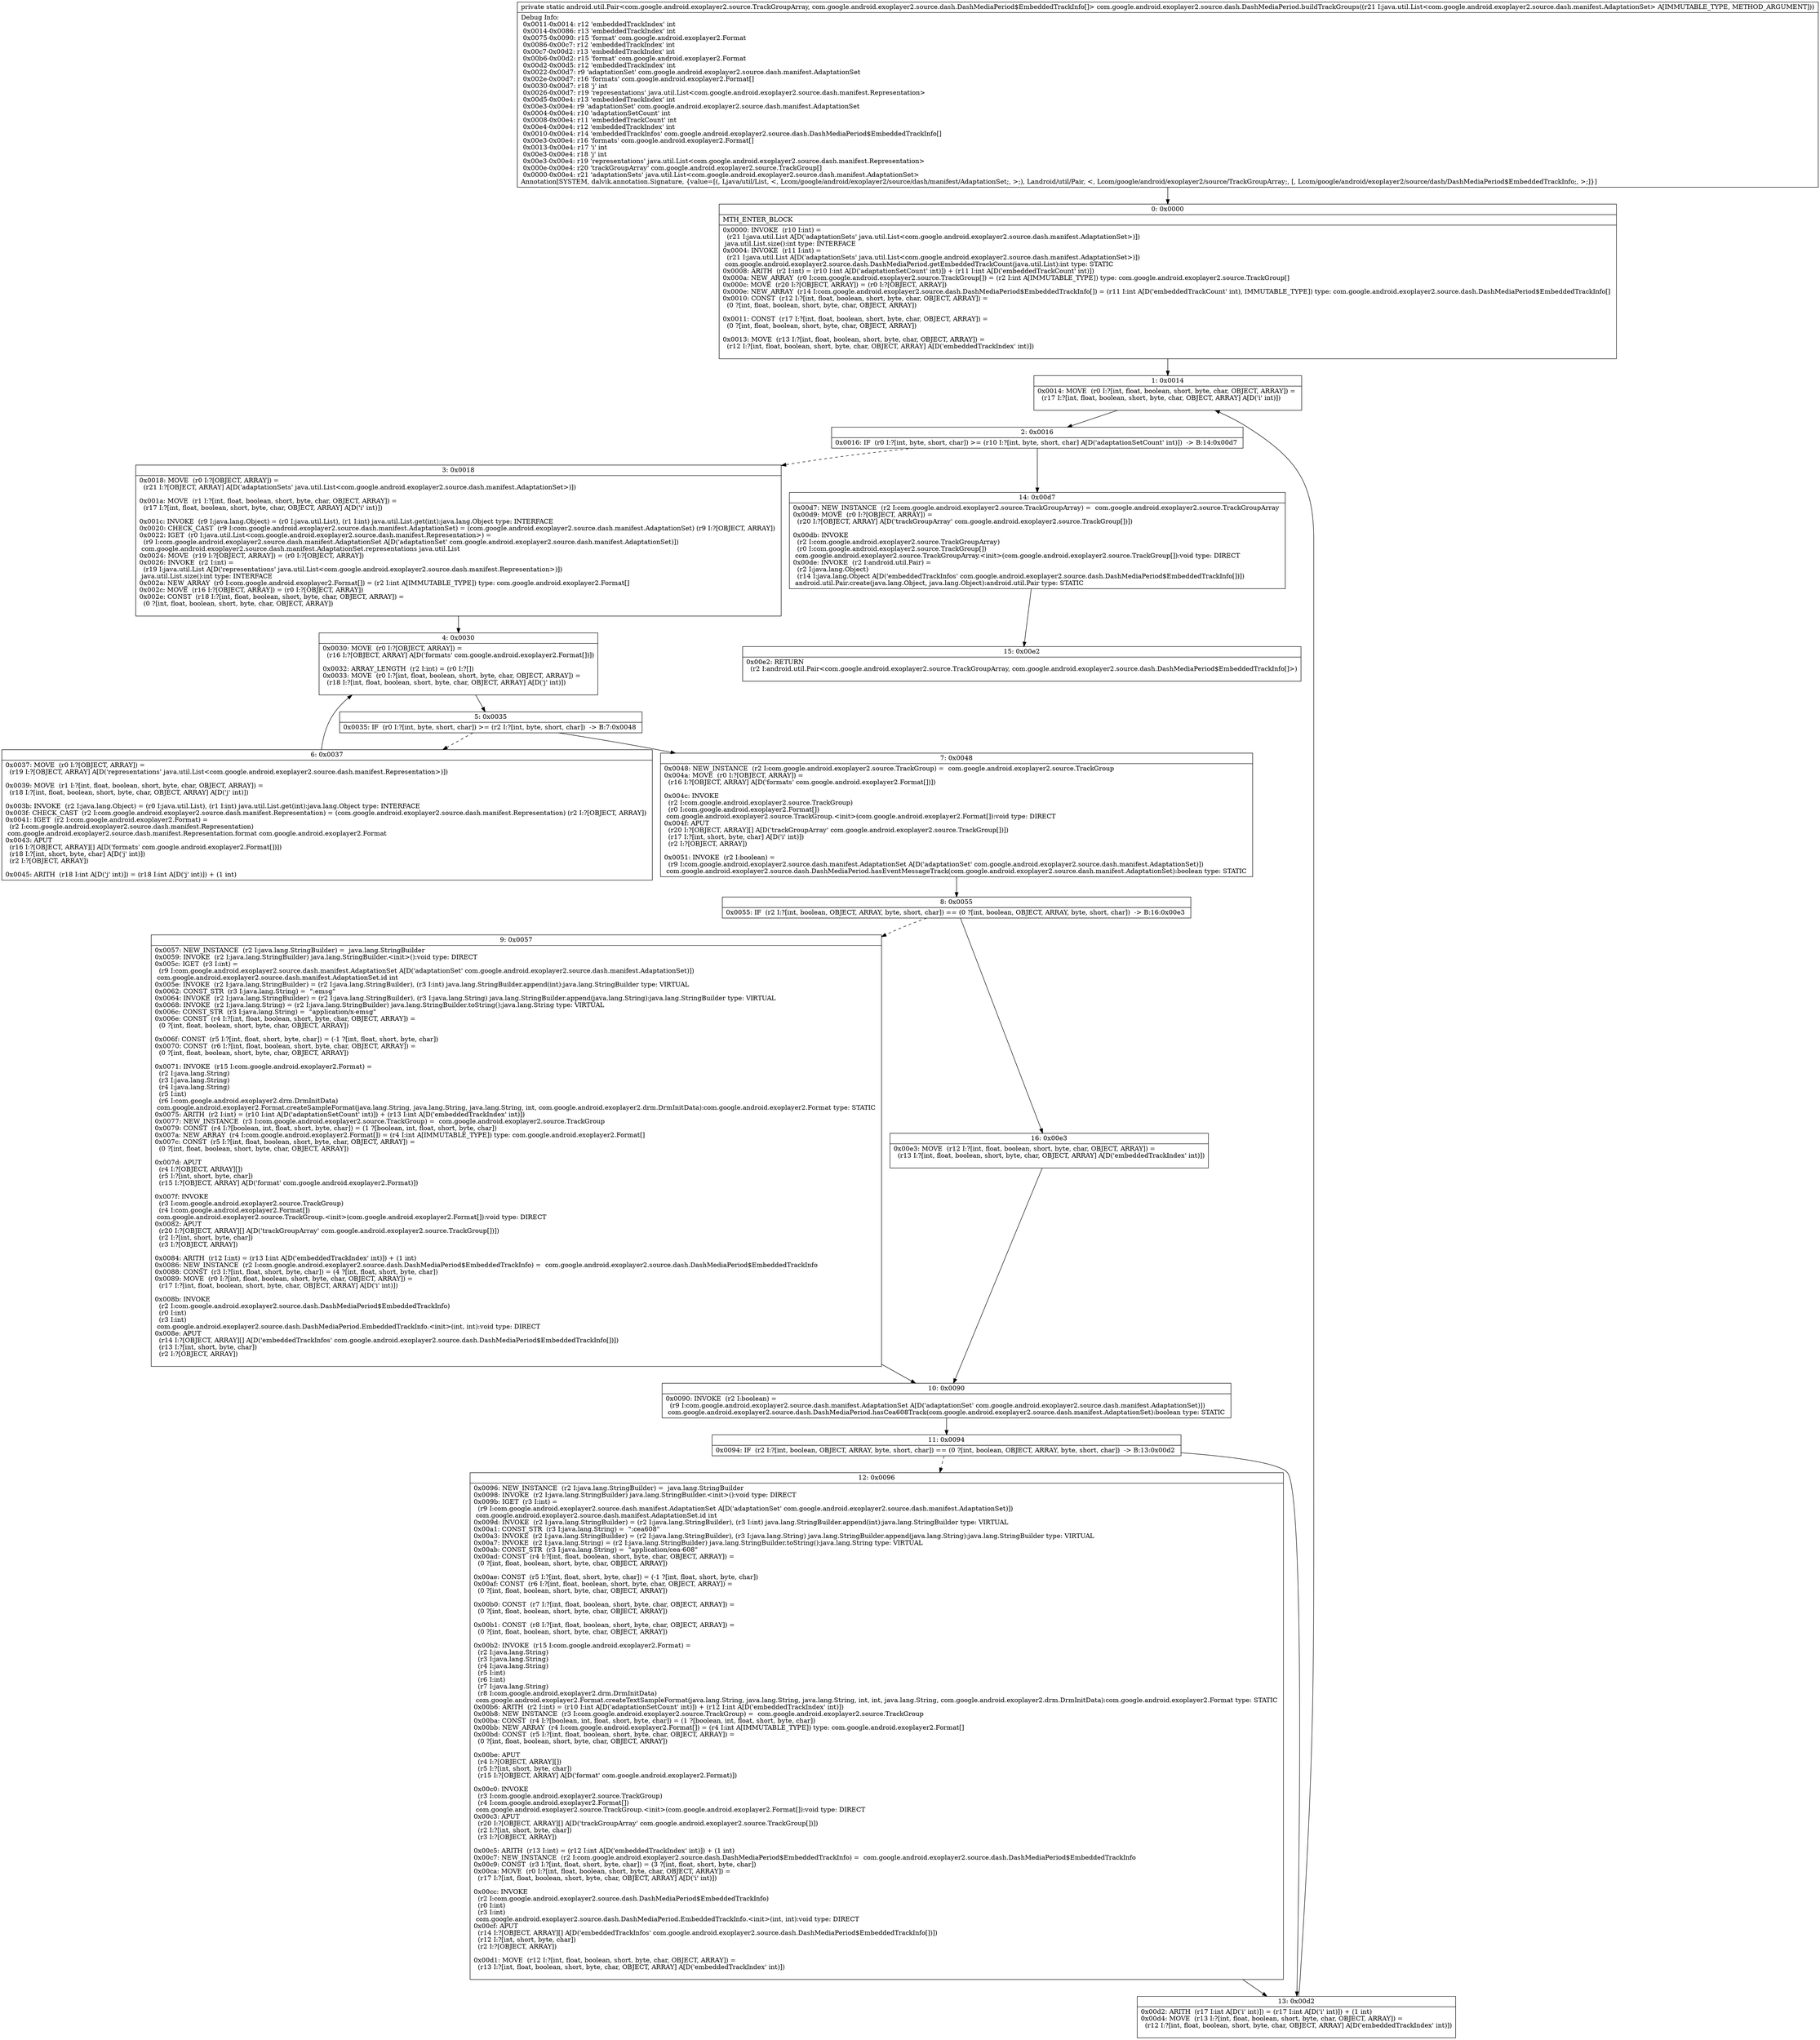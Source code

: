 digraph "CFG forcom.google.android.exoplayer2.source.dash.DashMediaPeriod.buildTrackGroups(Ljava\/util\/List;)Landroid\/util\/Pair;" {
Node_0 [shape=record,label="{0\:\ 0x0000|MTH_ENTER_BLOCK\l|0x0000: INVOKE  (r10 I:int) = \l  (r21 I:java.util.List A[D('adaptationSets' java.util.List\<com.google.android.exoplayer2.source.dash.manifest.AdaptationSet\>)])\l java.util.List.size():int type: INTERFACE \l0x0004: INVOKE  (r11 I:int) = \l  (r21 I:java.util.List A[D('adaptationSets' java.util.List\<com.google.android.exoplayer2.source.dash.manifest.AdaptationSet\>)])\l com.google.android.exoplayer2.source.dash.DashMediaPeriod.getEmbeddedTrackCount(java.util.List):int type: STATIC \l0x0008: ARITH  (r2 I:int) = (r10 I:int A[D('adaptationSetCount' int)]) + (r11 I:int A[D('embeddedTrackCount' int)]) \l0x000a: NEW_ARRAY  (r0 I:com.google.android.exoplayer2.source.TrackGroup[]) = (r2 I:int A[IMMUTABLE_TYPE]) type: com.google.android.exoplayer2.source.TrackGroup[] \l0x000c: MOVE  (r20 I:?[OBJECT, ARRAY]) = (r0 I:?[OBJECT, ARRAY]) \l0x000e: NEW_ARRAY  (r14 I:com.google.android.exoplayer2.source.dash.DashMediaPeriod$EmbeddedTrackInfo[]) = (r11 I:int A[D('embeddedTrackCount' int), IMMUTABLE_TYPE]) type: com.google.android.exoplayer2.source.dash.DashMediaPeriod$EmbeddedTrackInfo[] \l0x0010: CONST  (r12 I:?[int, float, boolean, short, byte, char, OBJECT, ARRAY]) = \l  (0 ?[int, float, boolean, short, byte, char, OBJECT, ARRAY])\l \l0x0011: CONST  (r17 I:?[int, float, boolean, short, byte, char, OBJECT, ARRAY]) = \l  (0 ?[int, float, boolean, short, byte, char, OBJECT, ARRAY])\l \l0x0013: MOVE  (r13 I:?[int, float, boolean, short, byte, char, OBJECT, ARRAY]) = \l  (r12 I:?[int, float, boolean, short, byte, char, OBJECT, ARRAY] A[D('embeddedTrackIndex' int)])\l \l}"];
Node_1 [shape=record,label="{1\:\ 0x0014|0x0014: MOVE  (r0 I:?[int, float, boolean, short, byte, char, OBJECT, ARRAY]) = \l  (r17 I:?[int, float, boolean, short, byte, char, OBJECT, ARRAY] A[D('i' int)])\l \l}"];
Node_2 [shape=record,label="{2\:\ 0x0016|0x0016: IF  (r0 I:?[int, byte, short, char]) \>= (r10 I:?[int, byte, short, char] A[D('adaptationSetCount' int)])  \-\> B:14:0x00d7 \l}"];
Node_3 [shape=record,label="{3\:\ 0x0018|0x0018: MOVE  (r0 I:?[OBJECT, ARRAY]) = \l  (r21 I:?[OBJECT, ARRAY] A[D('adaptationSets' java.util.List\<com.google.android.exoplayer2.source.dash.manifest.AdaptationSet\>)])\l \l0x001a: MOVE  (r1 I:?[int, float, boolean, short, byte, char, OBJECT, ARRAY]) = \l  (r17 I:?[int, float, boolean, short, byte, char, OBJECT, ARRAY] A[D('i' int)])\l \l0x001c: INVOKE  (r9 I:java.lang.Object) = (r0 I:java.util.List), (r1 I:int) java.util.List.get(int):java.lang.Object type: INTERFACE \l0x0020: CHECK_CAST  (r9 I:com.google.android.exoplayer2.source.dash.manifest.AdaptationSet) = (com.google.android.exoplayer2.source.dash.manifest.AdaptationSet) (r9 I:?[OBJECT, ARRAY]) \l0x0022: IGET  (r0 I:java.util.List\<com.google.android.exoplayer2.source.dash.manifest.Representation\>) = \l  (r9 I:com.google.android.exoplayer2.source.dash.manifest.AdaptationSet A[D('adaptationSet' com.google.android.exoplayer2.source.dash.manifest.AdaptationSet)])\l com.google.android.exoplayer2.source.dash.manifest.AdaptationSet.representations java.util.List \l0x0024: MOVE  (r19 I:?[OBJECT, ARRAY]) = (r0 I:?[OBJECT, ARRAY]) \l0x0026: INVOKE  (r2 I:int) = \l  (r19 I:java.util.List A[D('representations' java.util.List\<com.google.android.exoplayer2.source.dash.manifest.Representation\>)])\l java.util.List.size():int type: INTERFACE \l0x002a: NEW_ARRAY  (r0 I:com.google.android.exoplayer2.Format[]) = (r2 I:int A[IMMUTABLE_TYPE]) type: com.google.android.exoplayer2.Format[] \l0x002c: MOVE  (r16 I:?[OBJECT, ARRAY]) = (r0 I:?[OBJECT, ARRAY]) \l0x002e: CONST  (r18 I:?[int, float, boolean, short, byte, char, OBJECT, ARRAY]) = \l  (0 ?[int, float, boolean, short, byte, char, OBJECT, ARRAY])\l \l}"];
Node_4 [shape=record,label="{4\:\ 0x0030|0x0030: MOVE  (r0 I:?[OBJECT, ARRAY]) = \l  (r16 I:?[OBJECT, ARRAY] A[D('formats' com.google.android.exoplayer2.Format[])])\l \l0x0032: ARRAY_LENGTH  (r2 I:int) = (r0 I:?[]) \l0x0033: MOVE  (r0 I:?[int, float, boolean, short, byte, char, OBJECT, ARRAY]) = \l  (r18 I:?[int, float, boolean, short, byte, char, OBJECT, ARRAY] A[D('j' int)])\l \l}"];
Node_5 [shape=record,label="{5\:\ 0x0035|0x0035: IF  (r0 I:?[int, byte, short, char]) \>= (r2 I:?[int, byte, short, char])  \-\> B:7:0x0048 \l}"];
Node_6 [shape=record,label="{6\:\ 0x0037|0x0037: MOVE  (r0 I:?[OBJECT, ARRAY]) = \l  (r19 I:?[OBJECT, ARRAY] A[D('representations' java.util.List\<com.google.android.exoplayer2.source.dash.manifest.Representation\>)])\l \l0x0039: MOVE  (r1 I:?[int, float, boolean, short, byte, char, OBJECT, ARRAY]) = \l  (r18 I:?[int, float, boolean, short, byte, char, OBJECT, ARRAY] A[D('j' int)])\l \l0x003b: INVOKE  (r2 I:java.lang.Object) = (r0 I:java.util.List), (r1 I:int) java.util.List.get(int):java.lang.Object type: INTERFACE \l0x003f: CHECK_CAST  (r2 I:com.google.android.exoplayer2.source.dash.manifest.Representation) = (com.google.android.exoplayer2.source.dash.manifest.Representation) (r2 I:?[OBJECT, ARRAY]) \l0x0041: IGET  (r2 I:com.google.android.exoplayer2.Format) = \l  (r2 I:com.google.android.exoplayer2.source.dash.manifest.Representation)\l com.google.android.exoplayer2.source.dash.manifest.Representation.format com.google.android.exoplayer2.Format \l0x0043: APUT  \l  (r16 I:?[OBJECT, ARRAY][] A[D('formats' com.google.android.exoplayer2.Format[])])\l  (r18 I:?[int, short, byte, char] A[D('j' int)])\l  (r2 I:?[OBJECT, ARRAY])\l \l0x0045: ARITH  (r18 I:int A[D('j' int)]) = (r18 I:int A[D('j' int)]) + (1 int) \l}"];
Node_7 [shape=record,label="{7\:\ 0x0048|0x0048: NEW_INSTANCE  (r2 I:com.google.android.exoplayer2.source.TrackGroup) =  com.google.android.exoplayer2.source.TrackGroup \l0x004a: MOVE  (r0 I:?[OBJECT, ARRAY]) = \l  (r16 I:?[OBJECT, ARRAY] A[D('formats' com.google.android.exoplayer2.Format[])])\l \l0x004c: INVOKE  \l  (r2 I:com.google.android.exoplayer2.source.TrackGroup)\l  (r0 I:com.google.android.exoplayer2.Format[])\l com.google.android.exoplayer2.source.TrackGroup.\<init\>(com.google.android.exoplayer2.Format[]):void type: DIRECT \l0x004f: APUT  \l  (r20 I:?[OBJECT, ARRAY][] A[D('trackGroupArray' com.google.android.exoplayer2.source.TrackGroup[])])\l  (r17 I:?[int, short, byte, char] A[D('i' int)])\l  (r2 I:?[OBJECT, ARRAY])\l \l0x0051: INVOKE  (r2 I:boolean) = \l  (r9 I:com.google.android.exoplayer2.source.dash.manifest.AdaptationSet A[D('adaptationSet' com.google.android.exoplayer2.source.dash.manifest.AdaptationSet)])\l com.google.android.exoplayer2.source.dash.DashMediaPeriod.hasEventMessageTrack(com.google.android.exoplayer2.source.dash.manifest.AdaptationSet):boolean type: STATIC \l}"];
Node_8 [shape=record,label="{8\:\ 0x0055|0x0055: IF  (r2 I:?[int, boolean, OBJECT, ARRAY, byte, short, char]) == (0 ?[int, boolean, OBJECT, ARRAY, byte, short, char])  \-\> B:16:0x00e3 \l}"];
Node_9 [shape=record,label="{9\:\ 0x0057|0x0057: NEW_INSTANCE  (r2 I:java.lang.StringBuilder) =  java.lang.StringBuilder \l0x0059: INVOKE  (r2 I:java.lang.StringBuilder) java.lang.StringBuilder.\<init\>():void type: DIRECT \l0x005c: IGET  (r3 I:int) = \l  (r9 I:com.google.android.exoplayer2.source.dash.manifest.AdaptationSet A[D('adaptationSet' com.google.android.exoplayer2.source.dash.manifest.AdaptationSet)])\l com.google.android.exoplayer2.source.dash.manifest.AdaptationSet.id int \l0x005e: INVOKE  (r2 I:java.lang.StringBuilder) = (r2 I:java.lang.StringBuilder), (r3 I:int) java.lang.StringBuilder.append(int):java.lang.StringBuilder type: VIRTUAL \l0x0062: CONST_STR  (r3 I:java.lang.String) =  \":emsg\" \l0x0064: INVOKE  (r2 I:java.lang.StringBuilder) = (r2 I:java.lang.StringBuilder), (r3 I:java.lang.String) java.lang.StringBuilder.append(java.lang.String):java.lang.StringBuilder type: VIRTUAL \l0x0068: INVOKE  (r2 I:java.lang.String) = (r2 I:java.lang.StringBuilder) java.lang.StringBuilder.toString():java.lang.String type: VIRTUAL \l0x006c: CONST_STR  (r3 I:java.lang.String) =  \"application\/x\-emsg\" \l0x006e: CONST  (r4 I:?[int, float, boolean, short, byte, char, OBJECT, ARRAY]) = \l  (0 ?[int, float, boolean, short, byte, char, OBJECT, ARRAY])\l \l0x006f: CONST  (r5 I:?[int, float, short, byte, char]) = (\-1 ?[int, float, short, byte, char]) \l0x0070: CONST  (r6 I:?[int, float, boolean, short, byte, char, OBJECT, ARRAY]) = \l  (0 ?[int, float, boolean, short, byte, char, OBJECT, ARRAY])\l \l0x0071: INVOKE  (r15 I:com.google.android.exoplayer2.Format) = \l  (r2 I:java.lang.String)\l  (r3 I:java.lang.String)\l  (r4 I:java.lang.String)\l  (r5 I:int)\l  (r6 I:com.google.android.exoplayer2.drm.DrmInitData)\l com.google.android.exoplayer2.Format.createSampleFormat(java.lang.String, java.lang.String, java.lang.String, int, com.google.android.exoplayer2.drm.DrmInitData):com.google.android.exoplayer2.Format type: STATIC \l0x0075: ARITH  (r2 I:int) = (r10 I:int A[D('adaptationSetCount' int)]) + (r13 I:int A[D('embeddedTrackIndex' int)]) \l0x0077: NEW_INSTANCE  (r3 I:com.google.android.exoplayer2.source.TrackGroup) =  com.google.android.exoplayer2.source.TrackGroup \l0x0079: CONST  (r4 I:?[boolean, int, float, short, byte, char]) = (1 ?[boolean, int, float, short, byte, char]) \l0x007a: NEW_ARRAY  (r4 I:com.google.android.exoplayer2.Format[]) = (r4 I:int A[IMMUTABLE_TYPE]) type: com.google.android.exoplayer2.Format[] \l0x007c: CONST  (r5 I:?[int, float, boolean, short, byte, char, OBJECT, ARRAY]) = \l  (0 ?[int, float, boolean, short, byte, char, OBJECT, ARRAY])\l \l0x007d: APUT  \l  (r4 I:?[OBJECT, ARRAY][])\l  (r5 I:?[int, short, byte, char])\l  (r15 I:?[OBJECT, ARRAY] A[D('format' com.google.android.exoplayer2.Format)])\l \l0x007f: INVOKE  \l  (r3 I:com.google.android.exoplayer2.source.TrackGroup)\l  (r4 I:com.google.android.exoplayer2.Format[])\l com.google.android.exoplayer2.source.TrackGroup.\<init\>(com.google.android.exoplayer2.Format[]):void type: DIRECT \l0x0082: APUT  \l  (r20 I:?[OBJECT, ARRAY][] A[D('trackGroupArray' com.google.android.exoplayer2.source.TrackGroup[])])\l  (r2 I:?[int, short, byte, char])\l  (r3 I:?[OBJECT, ARRAY])\l \l0x0084: ARITH  (r12 I:int) = (r13 I:int A[D('embeddedTrackIndex' int)]) + (1 int) \l0x0086: NEW_INSTANCE  (r2 I:com.google.android.exoplayer2.source.dash.DashMediaPeriod$EmbeddedTrackInfo) =  com.google.android.exoplayer2.source.dash.DashMediaPeriod$EmbeddedTrackInfo \l0x0088: CONST  (r3 I:?[int, float, short, byte, char]) = (4 ?[int, float, short, byte, char]) \l0x0089: MOVE  (r0 I:?[int, float, boolean, short, byte, char, OBJECT, ARRAY]) = \l  (r17 I:?[int, float, boolean, short, byte, char, OBJECT, ARRAY] A[D('i' int)])\l \l0x008b: INVOKE  \l  (r2 I:com.google.android.exoplayer2.source.dash.DashMediaPeriod$EmbeddedTrackInfo)\l  (r0 I:int)\l  (r3 I:int)\l com.google.android.exoplayer2.source.dash.DashMediaPeriod.EmbeddedTrackInfo.\<init\>(int, int):void type: DIRECT \l0x008e: APUT  \l  (r14 I:?[OBJECT, ARRAY][] A[D('embeddedTrackInfos' com.google.android.exoplayer2.source.dash.DashMediaPeriod$EmbeddedTrackInfo[])])\l  (r13 I:?[int, short, byte, char])\l  (r2 I:?[OBJECT, ARRAY])\l \l}"];
Node_10 [shape=record,label="{10\:\ 0x0090|0x0090: INVOKE  (r2 I:boolean) = \l  (r9 I:com.google.android.exoplayer2.source.dash.manifest.AdaptationSet A[D('adaptationSet' com.google.android.exoplayer2.source.dash.manifest.AdaptationSet)])\l com.google.android.exoplayer2.source.dash.DashMediaPeriod.hasCea608Track(com.google.android.exoplayer2.source.dash.manifest.AdaptationSet):boolean type: STATIC \l}"];
Node_11 [shape=record,label="{11\:\ 0x0094|0x0094: IF  (r2 I:?[int, boolean, OBJECT, ARRAY, byte, short, char]) == (0 ?[int, boolean, OBJECT, ARRAY, byte, short, char])  \-\> B:13:0x00d2 \l}"];
Node_12 [shape=record,label="{12\:\ 0x0096|0x0096: NEW_INSTANCE  (r2 I:java.lang.StringBuilder) =  java.lang.StringBuilder \l0x0098: INVOKE  (r2 I:java.lang.StringBuilder) java.lang.StringBuilder.\<init\>():void type: DIRECT \l0x009b: IGET  (r3 I:int) = \l  (r9 I:com.google.android.exoplayer2.source.dash.manifest.AdaptationSet A[D('adaptationSet' com.google.android.exoplayer2.source.dash.manifest.AdaptationSet)])\l com.google.android.exoplayer2.source.dash.manifest.AdaptationSet.id int \l0x009d: INVOKE  (r2 I:java.lang.StringBuilder) = (r2 I:java.lang.StringBuilder), (r3 I:int) java.lang.StringBuilder.append(int):java.lang.StringBuilder type: VIRTUAL \l0x00a1: CONST_STR  (r3 I:java.lang.String) =  \":cea608\" \l0x00a3: INVOKE  (r2 I:java.lang.StringBuilder) = (r2 I:java.lang.StringBuilder), (r3 I:java.lang.String) java.lang.StringBuilder.append(java.lang.String):java.lang.StringBuilder type: VIRTUAL \l0x00a7: INVOKE  (r2 I:java.lang.String) = (r2 I:java.lang.StringBuilder) java.lang.StringBuilder.toString():java.lang.String type: VIRTUAL \l0x00ab: CONST_STR  (r3 I:java.lang.String) =  \"application\/cea\-608\" \l0x00ad: CONST  (r4 I:?[int, float, boolean, short, byte, char, OBJECT, ARRAY]) = \l  (0 ?[int, float, boolean, short, byte, char, OBJECT, ARRAY])\l \l0x00ae: CONST  (r5 I:?[int, float, short, byte, char]) = (\-1 ?[int, float, short, byte, char]) \l0x00af: CONST  (r6 I:?[int, float, boolean, short, byte, char, OBJECT, ARRAY]) = \l  (0 ?[int, float, boolean, short, byte, char, OBJECT, ARRAY])\l \l0x00b0: CONST  (r7 I:?[int, float, boolean, short, byte, char, OBJECT, ARRAY]) = \l  (0 ?[int, float, boolean, short, byte, char, OBJECT, ARRAY])\l \l0x00b1: CONST  (r8 I:?[int, float, boolean, short, byte, char, OBJECT, ARRAY]) = \l  (0 ?[int, float, boolean, short, byte, char, OBJECT, ARRAY])\l \l0x00b2: INVOKE  (r15 I:com.google.android.exoplayer2.Format) = \l  (r2 I:java.lang.String)\l  (r3 I:java.lang.String)\l  (r4 I:java.lang.String)\l  (r5 I:int)\l  (r6 I:int)\l  (r7 I:java.lang.String)\l  (r8 I:com.google.android.exoplayer2.drm.DrmInitData)\l com.google.android.exoplayer2.Format.createTextSampleFormat(java.lang.String, java.lang.String, java.lang.String, int, int, java.lang.String, com.google.android.exoplayer2.drm.DrmInitData):com.google.android.exoplayer2.Format type: STATIC \l0x00b6: ARITH  (r2 I:int) = (r10 I:int A[D('adaptationSetCount' int)]) + (r12 I:int A[D('embeddedTrackIndex' int)]) \l0x00b8: NEW_INSTANCE  (r3 I:com.google.android.exoplayer2.source.TrackGroup) =  com.google.android.exoplayer2.source.TrackGroup \l0x00ba: CONST  (r4 I:?[boolean, int, float, short, byte, char]) = (1 ?[boolean, int, float, short, byte, char]) \l0x00bb: NEW_ARRAY  (r4 I:com.google.android.exoplayer2.Format[]) = (r4 I:int A[IMMUTABLE_TYPE]) type: com.google.android.exoplayer2.Format[] \l0x00bd: CONST  (r5 I:?[int, float, boolean, short, byte, char, OBJECT, ARRAY]) = \l  (0 ?[int, float, boolean, short, byte, char, OBJECT, ARRAY])\l \l0x00be: APUT  \l  (r4 I:?[OBJECT, ARRAY][])\l  (r5 I:?[int, short, byte, char])\l  (r15 I:?[OBJECT, ARRAY] A[D('format' com.google.android.exoplayer2.Format)])\l \l0x00c0: INVOKE  \l  (r3 I:com.google.android.exoplayer2.source.TrackGroup)\l  (r4 I:com.google.android.exoplayer2.Format[])\l com.google.android.exoplayer2.source.TrackGroup.\<init\>(com.google.android.exoplayer2.Format[]):void type: DIRECT \l0x00c3: APUT  \l  (r20 I:?[OBJECT, ARRAY][] A[D('trackGroupArray' com.google.android.exoplayer2.source.TrackGroup[])])\l  (r2 I:?[int, short, byte, char])\l  (r3 I:?[OBJECT, ARRAY])\l \l0x00c5: ARITH  (r13 I:int) = (r12 I:int A[D('embeddedTrackIndex' int)]) + (1 int) \l0x00c7: NEW_INSTANCE  (r2 I:com.google.android.exoplayer2.source.dash.DashMediaPeriod$EmbeddedTrackInfo) =  com.google.android.exoplayer2.source.dash.DashMediaPeriod$EmbeddedTrackInfo \l0x00c9: CONST  (r3 I:?[int, float, short, byte, char]) = (3 ?[int, float, short, byte, char]) \l0x00ca: MOVE  (r0 I:?[int, float, boolean, short, byte, char, OBJECT, ARRAY]) = \l  (r17 I:?[int, float, boolean, short, byte, char, OBJECT, ARRAY] A[D('i' int)])\l \l0x00cc: INVOKE  \l  (r2 I:com.google.android.exoplayer2.source.dash.DashMediaPeriod$EmbeddedTrackInfo)\l  (r0 I:int)\l  (r3 I:int)\l com.google.android.exoplayer2.source.dash.DashMediaPeriod.EmbeddedTrackInfo.\<init\>(int, int):void type: DIRECT \l0x00cf: APUT  \l  (r14 I:?[OBJECT, ARRAY][] A[D('embeddedTrackInfos' com.google.android.exoplayer2.source.dash.DashMediaPeriod$EmbeddedTrackInfo[])])\l  (r12 I:?[int, short, byte, char])\l  (r2 I:?[OBJECT, ARRAY])\l \l0x00d1: MOVE  (r12 I:?[int, float, boolean, short, byte, char, OBJECT, ARRAY]) = \l  (r13 I:?[int, float, boolean, short, byte, char, OBJECT, ARRAY] A[D('embeddedTrackIndex' int)])\l \l}"];
Node_13 [shape=record,label="{13\:\ 0x00d2|0x00d2: ARITH  (r17 I:int A[D('i' int)]) = (r17 I:int A[D('i' int)]) + (1 int) \l0x00d4: MOVE  (r13 I:?[int, float, boolean, short, byte, char, OBJECT, ARRAY]) = \l  (r12 I:?[int, float, boolean, short, byte, char, OBJECT, ARRAY] A[D('embeddedTrackIndex' int)])\l \l}"];
Node_14 [shape=record,label="{14\:\ 0x00d7|0x00d7: NEW_INSTANCE  (r2 I:com.google.android.exoplayer2.source.TrackGroupArray) =  com.google.android.exoplayer2.source.TrackGroupArray \l0x00d9: MOVE  (r0 I:?[OBJECT, ARRAY]) = \l  (r20 I:?[OBJECT, ARRAY] A[D('trackGroupArray' com.google.android.exoplayer2.source.TrackGroup[])])\l \l0x00db: INVOKE  \l  (r2 I:com.google.android.exoplayer2.source.TrackGroupArray)\l  (r0 I:com.google.android.exoplayer2.source.TrackGroup[])\l com.google.android.exoplayer2.source.TrackGroupArray.\<init\>(com.google.android.exoplayer2.source.TrackGroup[]):void type: DIRECT \l0x00de: INVOKE  (r2 I:android.util.Pair) = \l  (r2 I:java.lang.Object)\l  (r14 I:java.lang.Object A[D('embeddedTrackInfos' com.google.android.exoplayer2.source.dash.DashMediaPeriod$EmbeddedTrackInfo[])])\l android.util.Pair.create(java.lang.Object, java.lang.Object):android.util.Pair type: STATIC \l}"];
Node_15 [shape=record,label="{15\:\ 0x00e2|0x00e2: RETURN  \l  (r2 I:android.util.Pair\<com.google.android.exoplayer2.source.TrackGroupArray, com.google.android.exoplayer2.source.dash.DashMediaPeriod$EmbeddedTrackInfo[]\>)\l \l}"];
Node_16 [shape=record,label="{16\:\ 0x00e3|0x00e3: MOVE  (r12 I:?[int, float, boolean, short, byte, char, OBJECT, ARRAY]) = \l  (r13 I:?[int, float, boolean, short, byte, char, OBJECT, ARRAY] A[D('embeddedTrackIndex' int)])\l \l}"];
MethodNode[shape=record,label="{private static android.util.Pair\<com.google.android.exoplayer2.source.TrackGroupArray, com.google.android.exoplayer2.source.dash.DashMediaPeriod$EmbeddedTrackInfo[]\> com.google.android.exoplayer2.source.dash.DashMediaPeriod.buildTrackGroups((r21 I:java.util.List\<com.google.android.exoplayer2.source.dash.manifest.AdaptationSet\> A[IMMUTABLE_TYPE, METHOD_ARGUMENT]))  | Debug Info:\l  0x0011\-0x0014: r12 'embeddedTrackIndex' int\l  0x0014\-0x0086: r13 'embeddedTrackIndex' int\l  0x0075\-0x0090: r15 'format' com.google.android.exoplayer2.Format\l  0x0086\-0x00c7: r12 'embeddedTrackIndex' int\l  0x00c7\-0x00d2: r13 'embeddedTrackIndex' int\l  0x00b6\-0x00d2: r15 'format' com.google.android.exoplayer2.Format\l  0x00d2\-0x00d5: r12 'embeddedTrackIndex' int\l  0x0022\-0x00d7: r9 'adaptationSet' com.google.android.exoplayer2.source.dash.manifest.AdaptationSet\l  0x002e\-0x00d7: r16 'formats' com.google.android.exoplayer2.Format[]\l  0x0030\-0x00d7: r18 'j' int\l  0x0026\-0x00d7: r19 'representations' java.util.List\<com.google.android.exoplayer2.source.dash.manifest.Representation\>\l  0x00d5\-0x00e4: r13 'embeddedTrackIndex' int\l  0x00e3\-0x00e4: r9 'adaptationSet' com.google.android.exoplayer2.source.dash.manifest.AdaptationSet\l  0x0004\-0x00e4: r10 'adaptationSetCount' int\l  0x0008\-0x00e4: r11 'embeddedTrackCount' int\l  0x00e4\-0x00e4: r12 'embeddedTrackIndex' int\l  0x0010\-0x00e4: r14 'embeddedTrackInfos' com.google.android.exoplayer2.source.dash.DashMediaPeriod$EmbeddedTrackInfo[]\l  0x00e3\-0x00e4: r16 'formats' com.google.android.exoplayer2.Format[]\l  0x0013\-0x00e4: r17 'i' int\l  0x00e3\-0x00e4: r18 'j' int\l  0x00e3\-0x00e4: r19 'representations' java.util.List\<com.google.android.exoplayer2.source.dash.manifest.Representation\>\l  0x000e\-0x00e4: r20 'trackGroupArray' com.google.android.exoplayer2.source.TrackGroup[]\l  0x0000\-0x00e4: r21 'adaptationSets' java.util.List\<com.google.android.exoplayer2.source.dash.manifest.AdaptationSet\>\lAnnotation[SYSTEM, dalvik.annotation.Signature, \{value=[(, Ljava\/util\/List, \<, Lcom\/google\/android\/exoplayer2\/source\/dash\/manifest\/AdaptationSet;, \>;), Landroid\/util\/Pair, \<, Lcom\/google\/android\/exoplayer2\/source\/TrackGroupArray;, [, Lcom\/google\/android\/exoplayer2\/source\/dash\/DashMediaPeriod$EmbeddedTrackInfo;, \>;]\}]\l}"];
MethodNode -> Node_0;
Node_0 -> Node_1;
Node_1 -> Node_2;
Node_2 -> Node_3[style=dashed];
Node_2 -> Node_14;
Node_3 -> Node_4;
Node_4 -> Node_5;
Node_5 -> Node_6[style=dashed];
Node_5 -> Node_7;
Node_6 -> Node_4;
Node_7 -> Node_8;
Node_8 -> Node_9[style=dashed];
Node_8 -> Node_16;
Node_9 -> Node_10;
Node_10 -> Node_11;
Node_11 -> Node_12[style=dashed];
Node_11 -> Node_13;
Node_12 -> Node_13;
Node_13 -> Node_1;
Node_14 -> Node_15;
Node_16 -> Node_10;
}

